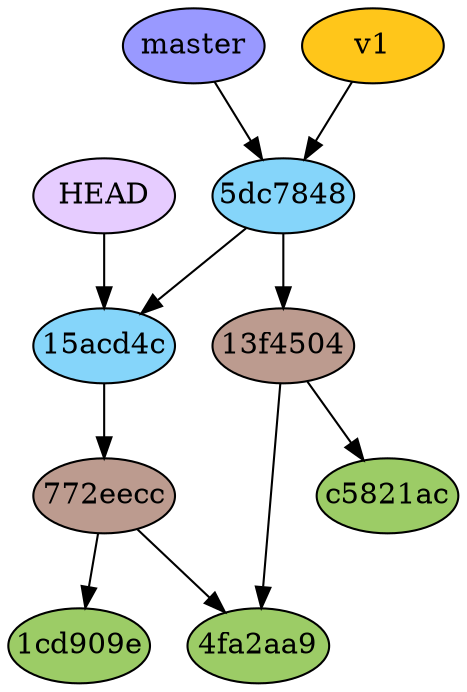 digraph auto {
	graph [bgcolor=transparent]
	node [fixedsize=true style=filled width=0.95]
	"1cd909e05d33f0f6bc4ea1caf19b5749b434ceb3" [label="1cd909e" fillcolor="#9ccc66"]
	"4fa2aa96733ad000e2e14791e416c928052e865a" [label="4fa2aa9" fillcolor="#9ccc66"]
	c5821ac9e04931231df30b2e78b4041e597e4ac9 [label=c5821ac fillcolor="#9ccc66"]
	"13f45043c17ec5a98a8593724358e02bf638887b" [label="13f4504" fillcolor="#bc9b8f"]
	"13f45043c17ec5a98a8593724358e02bf638887b" -> c5821ac9e04931231df30b2e78b4041e597e4ac9
	"13f45043c17ec5a98a8593724358e02bf638887b" -> "4fa2aa96733ad000e2e14791e416c928052e865a"
	"772eecc93f3d9c775c62f9667cade808a49b11a1" [label="772eecc" fillcolor="#bc9b8f"]
	"772eecc93f3d9c775c62f9667cade808a49b11a1" -> "1cd909e05d33f0f6bc4ea1caf19b5749b434ceb3"
	"772eecc93f3d9c775c62f9667cade808a49b11a1" -> "4fa2aa96733ad000e2e14791e416c928052e865a"
	"15acd4c0640ae4aa1b3fa1f44d38bbc28f145120" [label="15acd4c" fillcolor="#85d5fa"]
	"15acd4c0640ae4aa1b3fa1f44d38bbc28f145120" -> "772eecc93f3d9c775c62f9667cade808a49b11a1"
	"5dc7848e27ac621b5b63dd10b7a16ec405d0e2ad" [label="5dc7848" fillcolor="#85d5fa"]
	"5dc7848e27ac621b5b63dd10b7a16ec405d0e2ad" -> "13f45043c17ec5a98a8593724358e02bf638887b"
	"5dc7848e27ac621b5b63dd10b7a16ec405d0e2ad" -> "15acd4c0640ae4aa1b3fa1f44d38bbc28f145120"
	master [label=master fillcolor="#9999ff"]
	master -> "5dc7848e27ac621b5b63dd10b7a16ec405d0e2ad"
	HEAD [label=HEAD fillcolor="#e6ccff"]
	HEAD -> "15acd4c0640ae4aa1b3fa1f44d38bbc28f145120"
	v1 [label=v1 fillcolor="#ffc61a"]
	v1 -> "5dc7848e27ac621b5b63dd10b7a16ec405d0e2ad"
}
